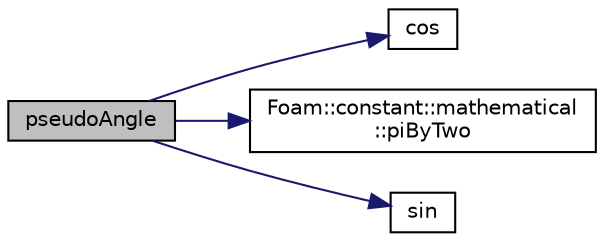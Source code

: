 digraph "pseudoAngle"
{
  bgcolor="transparent";
  edge [fontname="Helvetica",fontsize="10",labelfontname="Helvetica",labelfontsize="10"];
  node [fontname="Helvetica",fontsize="10",shape=record];
  rankdir="LR";
  Node142169 [label="pseudoAngle",height=0.2,width=0.4,color="black", fillcolor="grey75", style="filled", fontcolor="black"];
  Node142169 -> Node142170 [color="midnightblue",fontsize="10",style="solid",fontname="Helvetica"];
  Node142170 [label="cos",height=0.2,width=0.4,color="black",URL="$a21851.html#aebb41a148f7cf44b63e12f69e487e49f"];
  Node142169 -> Node142171 [color="midnightblue",fontsize="10",style="solid",fontname="Helvetica"];
  Node142171 [label="Foam::constant::mathematical\l::piByTwo",height=0.2,width=0.4,color="black",URL="$a21892.html#a63ba3cd9aa9e4a07b53a7c13ae0b7415"];
  Node142169 -> Node142172 [color="midnightblue",fontsize="10",style="solid",fontname="Helvetica"];
  Node142172 [label="sin",height=0.2,width=0.4,color="black",URL="$a21851.html#a4517d680df5510934705011b30dcefa6"];
}
